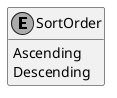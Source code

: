 ﻿@startuml
hide empty members
skinparam monochrome true
skinparam backgroundcolor transparent

enum SortOrder {
    Ascending
    Descending
}

@enduml
